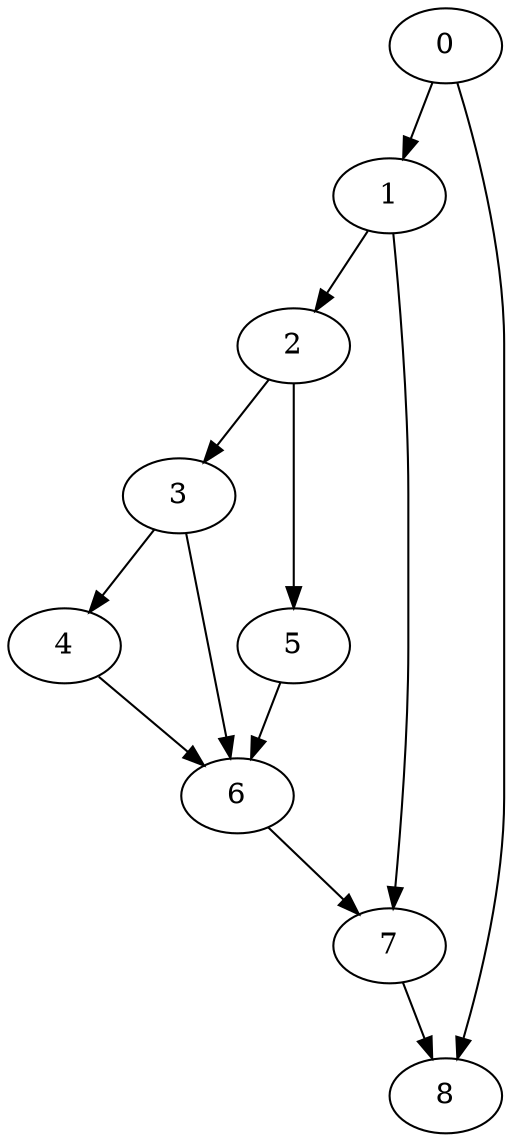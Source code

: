 digraph {
	0
	1
	2
	3
	4
	5
	6
	7
	8
	2 -> 5
	3 -> 6
	4 -> 6
	5 -> 6
	2 -> 3
	3 -> 4
	1 -> 7
	6 -> 7
	0 -> 8
	7 -> 8
	0 -> 1
	1 -> 2
}
